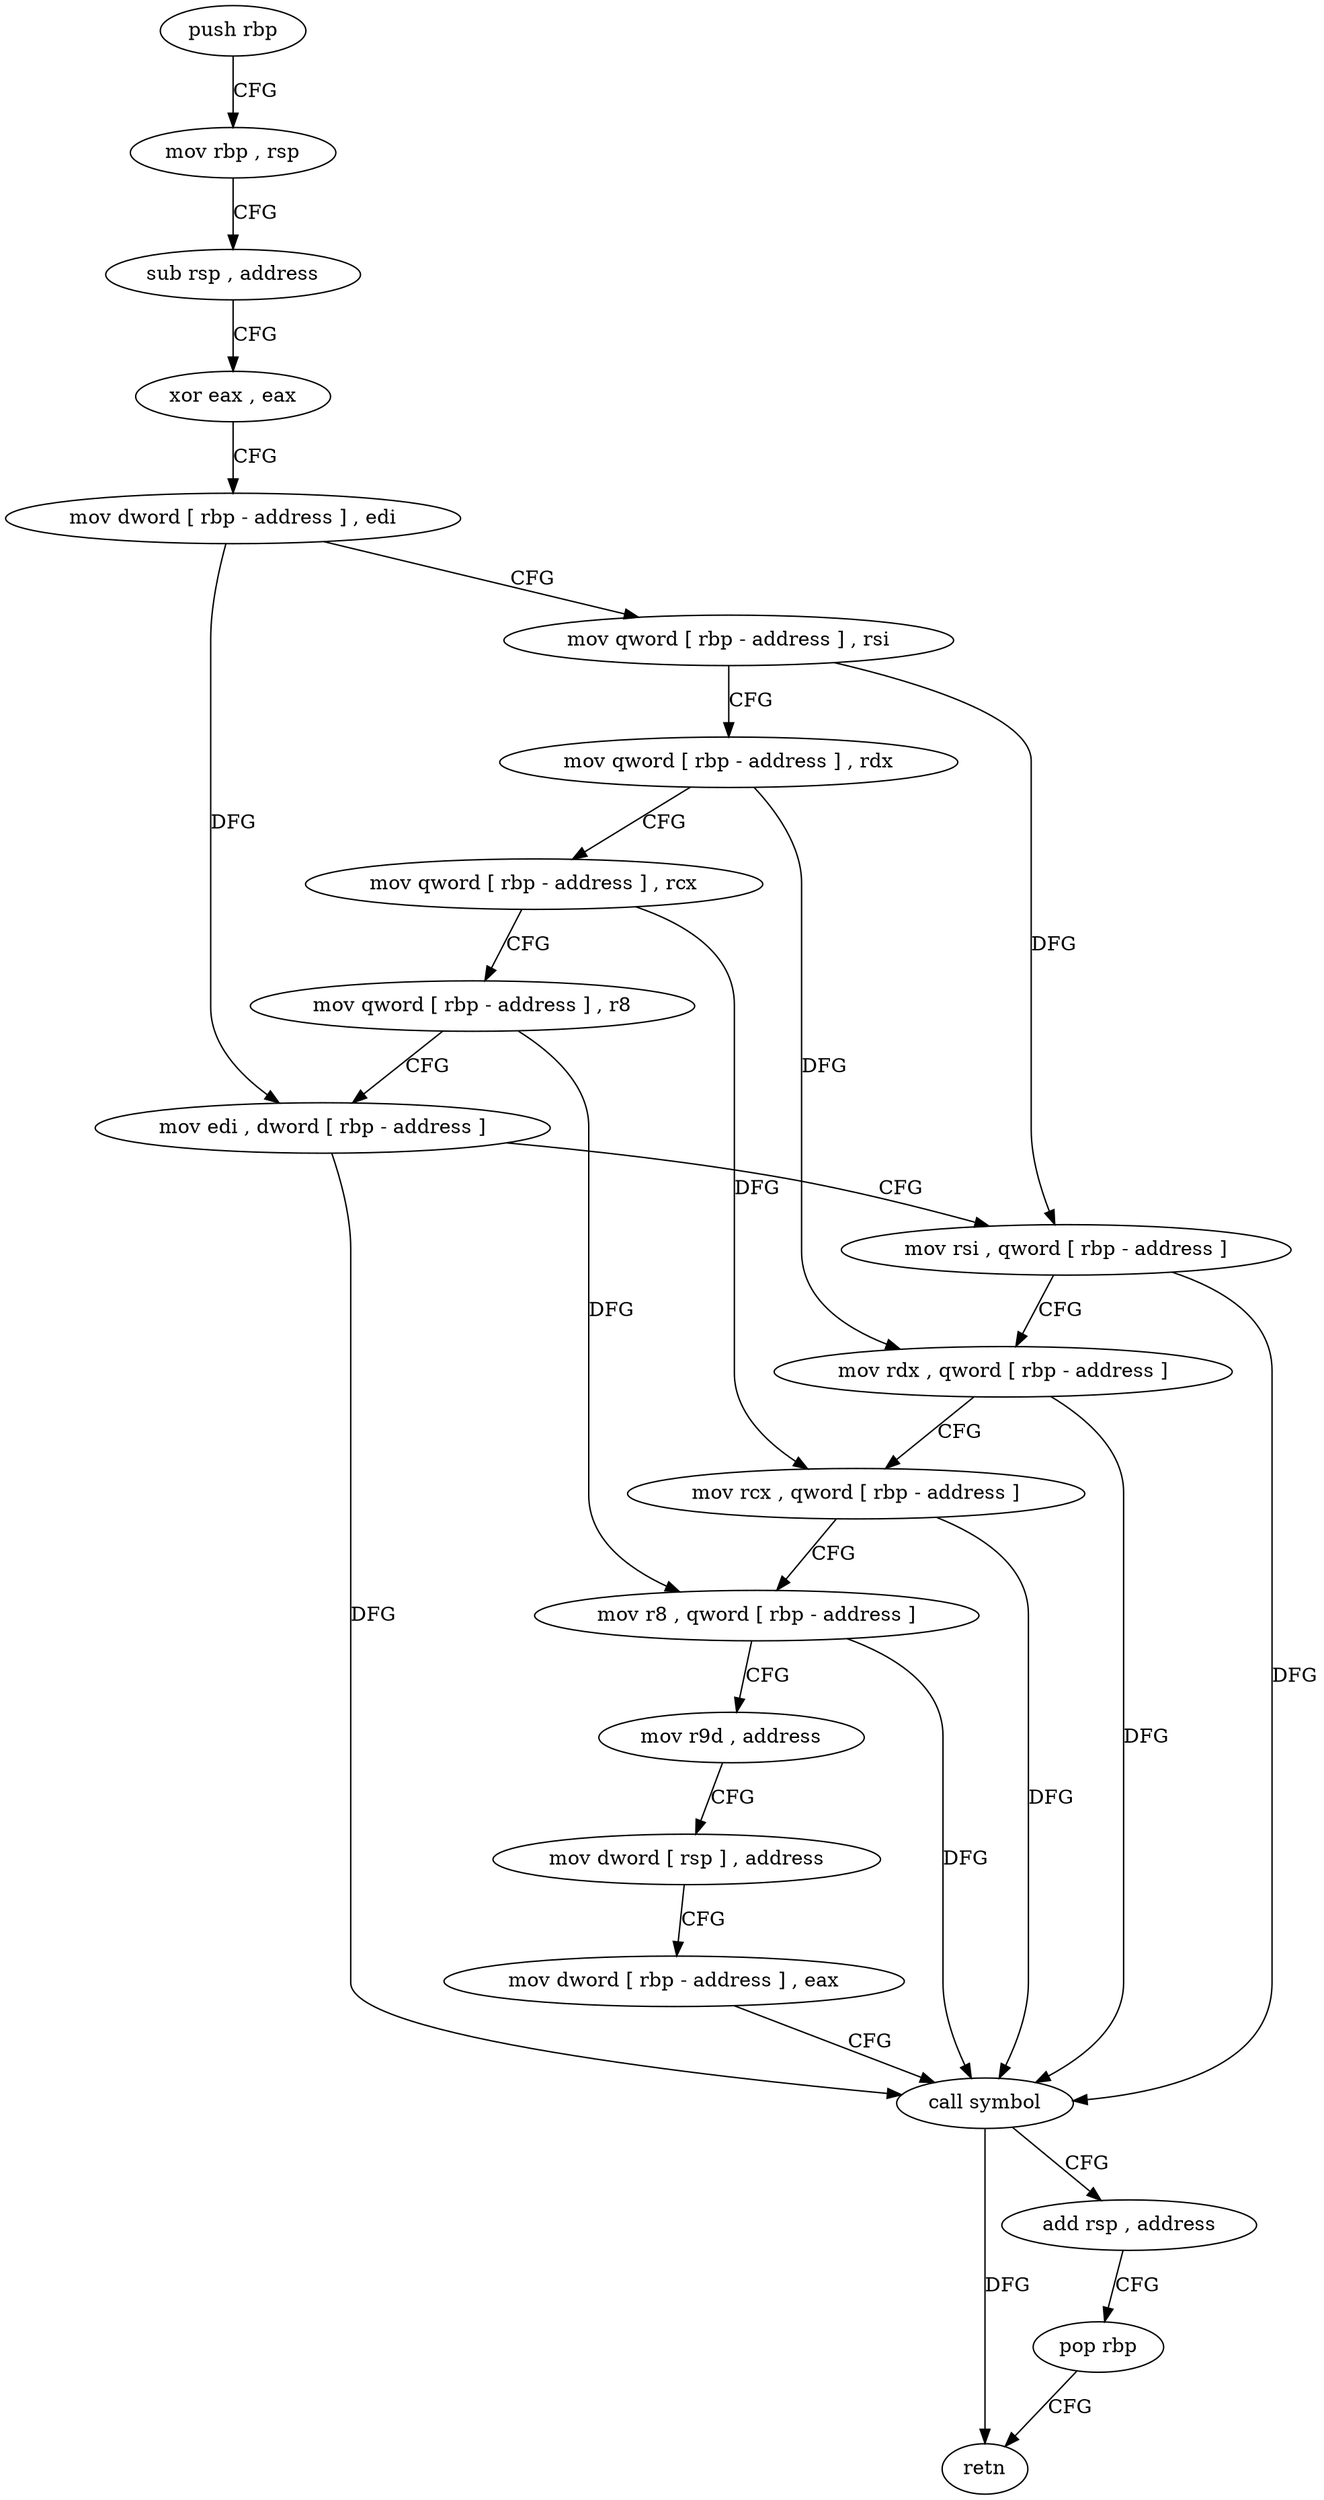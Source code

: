 digraph "func" {
"4219408" [label = "push rbp" ]
"4219409" [label = "mov rbp , rsp" ]
"4219412" [label = "sub rsp , address" ]
"4219416" [label = "xor eax , eax" ]
"4219418" [label = "mov dword [ rbp - address ] , edi" ]
"4219421" [label = "mov qword [ rbp - address ] , rsi" ]
"4219425" [label = "mov qword [ rbp - address ] , rdx" ]
"4219429" [label = "mov qword [ rbp - address ] , rcx" ]
"4219433" [label = "mov qword [ rbp - address ] , r8" ]
"4219437" [label = "mov edi , dword [ rbp - address ]" ]
"4219440" [label = "mov rsi , qword [ rbp - address ]" ]
"4219444" [label = "mov rdx , qword [ rbp - address ]" ]
"4219448" [label = "mov rcx , qword [ rbp - address ]" ]
"4219452" [label = "mov r8 , qword [ rbp - address ]" ]
"4219456" [label = "mov r9d , address" ]
"4219462" [label = "mov dword [ rsp ] , address" ]
"4219469" [label = "mov dword [ rbp - address ] , eax" ]
"4219472" [label = "call symbol" ]
"4219477" [label = "add rsp , address" ]
"4219481" [label = "pop rbp" ]
"4219482" [label = "retn" ]
"4219408" -> "4219409" [ label = "CFG" ]
"4219409" -> "4219412" [ label = "CFG" ]
"4219412" -> "4219416" [ label = "CFG" ]
"4219416" -> "4219418" [ label = "CFG" ]
"4219418" -> "4219421" [ label = "CFG" ]
"4219418" -> "4219437" [ label = "DFG" ]
"4219421" -> "4219425" [ label = "CFG" ]
"4219421" -> "4219440" [ label = "DFG" ]
"4219425" -> "4219429" [ label = "CFG" ]
"4219425" -> "4219444" [ label = "DFG" ]
"4219429" -> "4219433" [ label = "CFG" ]
"4219429" -> "4219448" [ label = "DFG" ]
"4219433" -> "4219437" [ label = "CFG" ]
"4219433" -> "4219452" [ label = "DFG" ]
"4219437" -> "4219440" [ label = "CFG" ]
"4219437" -> "4219472" [ label = "DFG" ]
"4219440" -> "4219444" [ label = "CFG" ]
"4219440" -> "4219472" [ label = "DFG" ]
"4219444" -> "4219448" [ label = "CFG" ]
"4219444" -> "4219472" [ label = "DFG" ]
"4219448" -> "4219452" [ label = "CFG" ]
"4219448" -> "4219472" [ label = "DFG" ]
"4219452" -> "4219456" [ label = "CFG" ]
"4219452" -> "4219472" [ label = "DFG" ]
"4219456" -> "4219462" [ label = "CFG" ]
"4219462" -> "4219469" [ label = "CFG" ]
"4219469" -> "4219472" [ label = "CFG" ]
"4219472" -> "4219477" [ label = "CFG" ]
"4219472" -> "4219482" [ label = "DFG" ]
"4219477" -> "4219481" [ label = "CFG" ]
"4219481" -> "4219482" [ label = "CFG" ]
}
